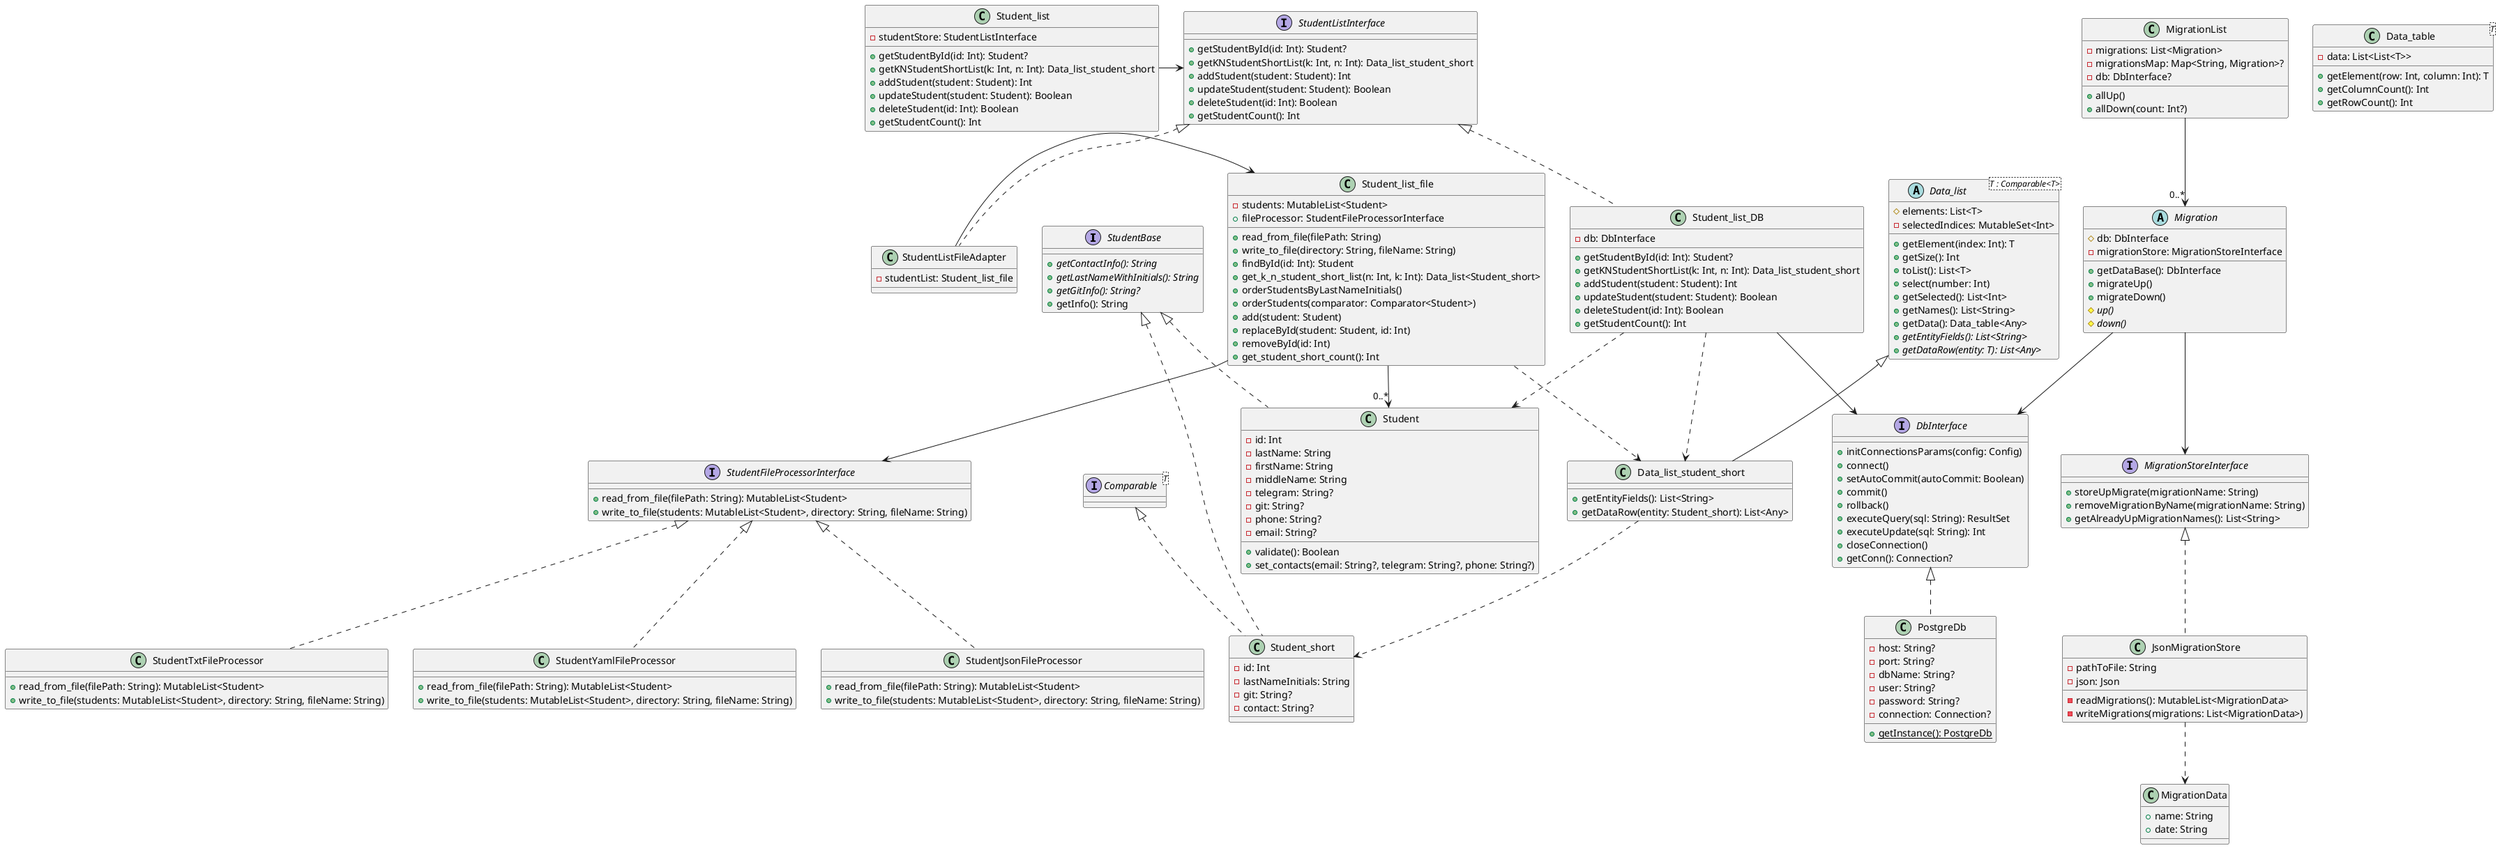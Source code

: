 @startuml

' Interfaces
interface StudentBase {
    + {abstract} getContactInfo(): String
    + {abstract} getLastNameWithInitials(): String
    + {abstract} getGitInfo(): String?
    + getInfo(): String
}

interface Comparable<T>

interface StudentFileProcessorInterface {
    + read_from_file(filePath: String): MutableList<Student>
    + write_to_file(students: MutableList<Student>, directory: String, fileName: String)
}

interface DbInterface {
    + initConnectionsParams(config: Config)
    + connect()
    + setAutoCommit(autoCommit: Boolean)
    + commit()
    + rollback()
    + executeQuery(sql: String): ResultSet
    + executeUpdate(sql: String): Int
    + closeConnection()
    + getConn(): Connection?
}

interface MigrationStoreInterface {
    + storeUpMigrate(migrationName: String)
    + removeMigrationByName(migrationName: String)
    + getAlreadyUpMigrationNames(): List<String>
}

' Classes
class Student {
    - id: Int
    - lastName: String
    - firstName: String
    - middleName: String
    - telegram: String?
    - git: String?
    - phone: String?
    - email: String?
    + validate(): Boolean
    + set_contacts(email: String?, telegram: String?, phone: String?)
}

class Student_short {
    - id: Int
    - lastNameInitials: String
    - git: String?
    - contact: String?
}

abstract class Data_list<T : Comparable<T>> {
    # elements: List<T>
    - selectedIndices: MutableSet<Int>
    + getElement(index: Int): T
    + getSize(): Int
    + toList(): List<T>
    + select(number: Int)
    + getSelected(): List<Int>
    + getNames(): List<String>
    + getData(): Data_table<Any>
    + {abstract} getEntityFields(): List<String>
    + {abstract} getDataRow(entity: T): List<Any>
}

class Data_table<T> {
    - data: List<List<T>>
    + getElement(row: Int, column: Int): T
    + getColumnCount(): Int
    + getRowCount(): Int
}

class Data_list_student_short {
    + getEntityFields(): List<String>
    + getDataRow(entity: Student_short): List<Any>
}

class Student_list {
    - studentStore: StudentListInterface
    + getStudentById(id: Int): Student?
    + getKNStudentShortList(k: Int, n: Int): Data_list_student_short
    + addStudent(student: Student): Int
    + updateStudent(student: Student): Boolean
    + deleteStudent(id: Int): Boolean
    + getStudentCount(): Int
}

interface StudentListInterface {
    + getStudentById(id: Int): Student?
    + getKNStudentShortList(k: Int, n: Int): Data_list_student_short
    + addStudent(student: Student): Int
    + updateStudent(student: Student): Boolean
    + deleteStudent(id: Int): Boolean
    + getStudentCount(): Int
}

class Student_list_DB {
    - db: DbInterface
    + getStudentById(id: Int): Student?
    + getKNStudentShortList(k: Int, n: Int): Data_list_student_short
    + addStudent(student: Student): Int
    + updateStudent(student: Student): Boolean
    + deleteStudent(id: Int): Boolean
    + getStudentCount(): Int
}

class Student_list_file {
    - students: MutableList<Student>
    + fileProcessor: StudentFileProcessorInterface
    + read_from_file(filePath: String)
    + write_to_file(directory: String, fileName: String)
    + findById(id: Int): Student
    + get_k_n_student_short_list(n: Int, k: Int): Data_list<Student_short>
    + orderStudentsByLastNameInitials()
    + orderStudents(comparator: Comparator<Student>)
    + add(student: Student)
    + replaceById(student: Student, id: Int)
    + removeById(id: Int)
    + get_student_short_count(): Int
}

class StudentTxtFileProcessor {
    + read_from_file(filePath: String): MutableList<Student>
    + write_to_file(students: MutableList<Student>, directory: String, fileName: String)
}

class StudentYamlFileProcessor {
    + read_from_file(filePath: String): MutableList<Student>
    + write_to_file(students: MutableList<Student>, directory: String, fileName: String)
}

class StudentJsonFileProcessor {
    + read_from_file(filePath: String): MutableList<Student>
    + write_to_file(students: MutableList<Student>, directory: String, fileName: String)
}

class StudentListFileAdapter {
    - studentList: Student_list_file
}

class PostgreDb {
    - host: String?
    - port: String?
    - dbName: String?
    - user: String?
    - password: String?
    - connection: Connection?
    + {static} getInstance(): PostgreDb
}

abstract class Migration {
    # db: DbInterface
    - migrationStore: MigrationStoreInterface
    + getDataBase(): DbInterface
    + migrateUp()
    + migrateDown()
    # {abstract} up()
    # {abstract} down()
}

class MigrationList {
    - migrations: List<Migration>
    - migrationsMap: Map<String, Migration>?
    - db: DbInterface?
    + allUp()
    + allDown(count: Int?)
}

class JsonMigrationStore {
    - pathToFile: String
    - json: Json
    - readMigrations(): MutableList<MigrationData>
    - writeMigrations(migrations: List<MigrationData>)
}

class MigrationData {
    + name: String
    + date: String
}

' Relationships
StudentBase <|.. Student
StudentBase <|.. Student_short
Comparable <|.. Student_short

Data_list <|-- Data_list_student_short
Data_list_student_short ..> Student_short

Student_list_file --> "0..*" Student
Student_list_file --> StudentFileProcessorInterface
Student_list_file ..> Data_list_student_short

Student_list_DB --> DbInterface
Student_list_DB ..> Student
Student_list_DB ..> Data_list_student_short

StudentListInterface <|.. Student_list_DB
StudentListInterface <|.. StudentListFileAdapter

Student_list -> StudentListInterface

StudentListFileAdapter -> Student_list_file

StudentFileProcessorInterface <|.. StudentTxtFileProcessor
StudentFileProcessorInterface <|.. StudentYamlFileProcessor
StudentFileProcessorInterface <|.. StudentJsonFileProcessor

DbInterface <|.. PostgreDb

Migration --> DbInterface
Migration --> MigrationStoreInterface

MigrationList --> "0..*" Migration

MigrationStoreInterface <|.. JsonMigrationStore
JsonMigrationStore ..> MigrationData

@enduml